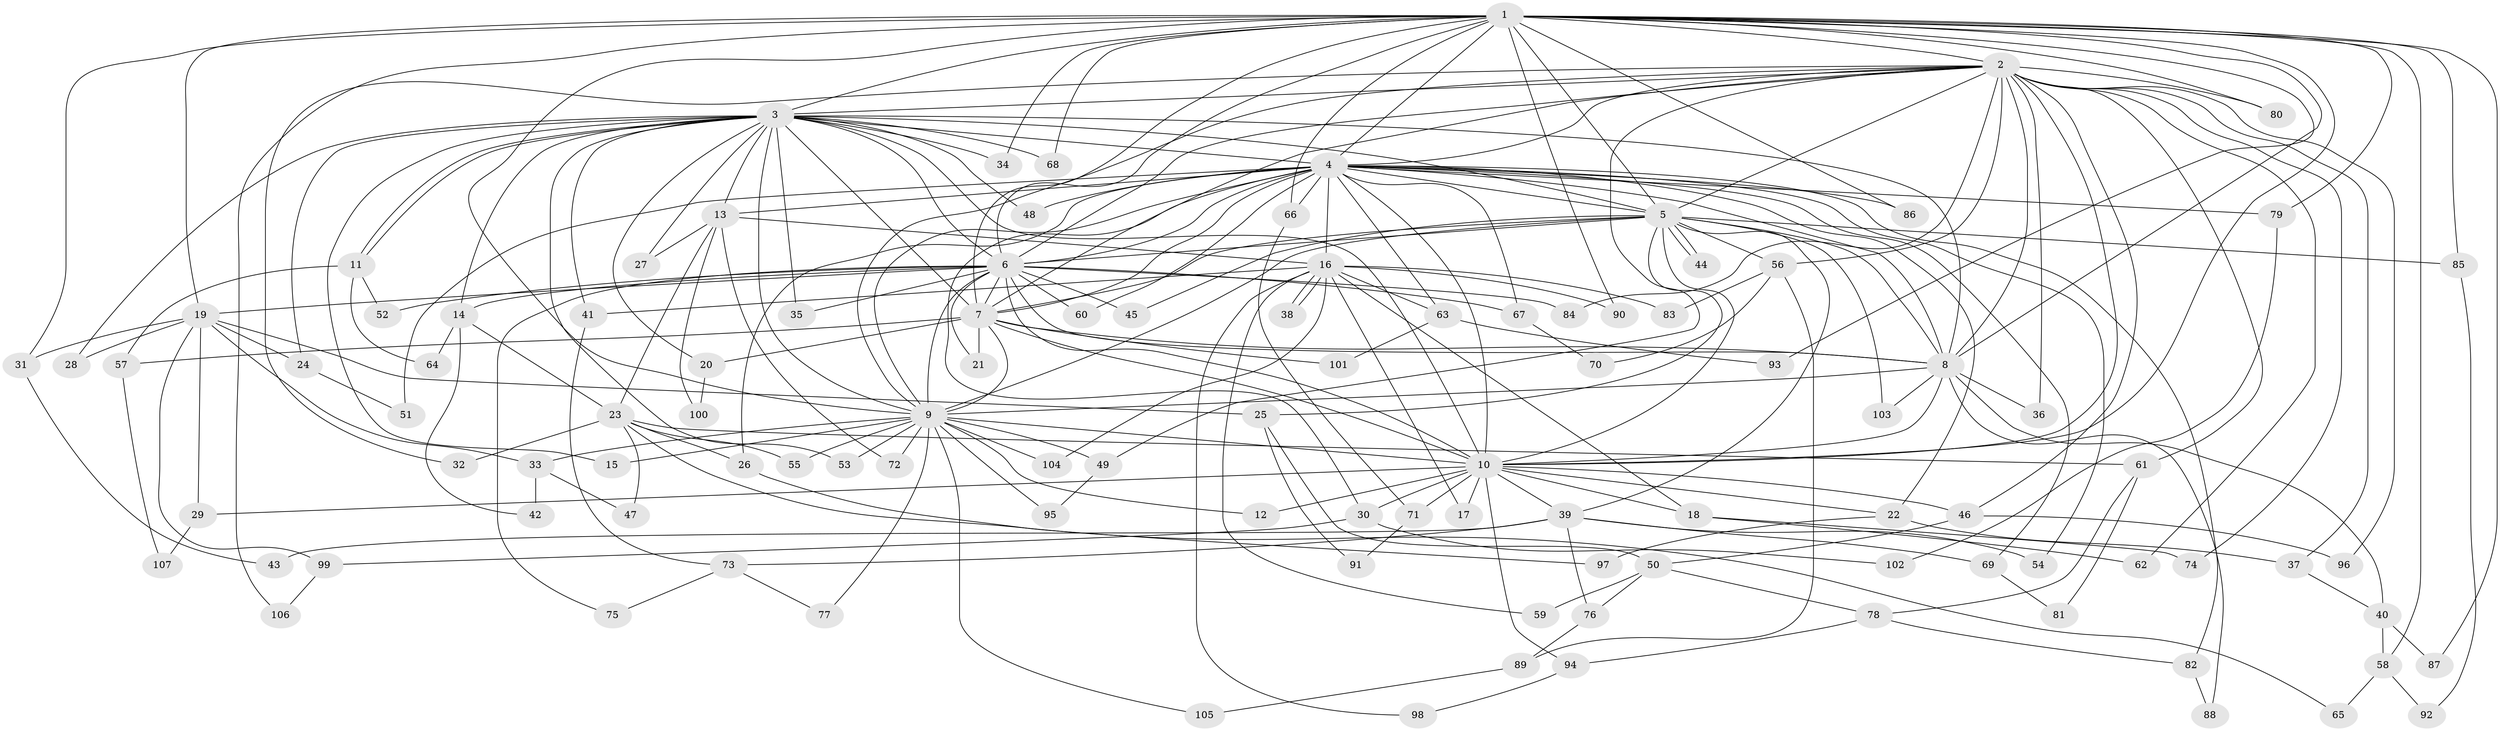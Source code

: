 // Generated by graph-tools (version 1.1) at 2025/11/02/27/25 16:11:07]
// undirected, 107 vertices, 239 edges
graph export_dot {
graph [start="1"]
  node [color=gray90,style=filled];
  1;
  2;
  3;
  4;
  5;
  6;
  7;
  8;
  9;
  10;
  11;
  12;
  13;
  14;
  15;
  16;
  17;
  18;
  19;
  20;
  21;
  22;
  23;
  24;
  25;
  26;
  27;
  28;
  29;
  30;
  31;
  32;
  33;
  34;
  35;
  36;
  37;
  38;
  39;
  40;
  41;
  42;
  43;
  44;
  45;
  46;
  47;
  48;
  49;
  50;
  51;
  52;
  53;
  54;
  55;
  56;
  57;
  58;
  59;
  60;
  61;
  62;
  63;
  64;
  65;
  66;
  67;
  68;
  69;
  70;
  71;
  72;
  73;
  74;
  75;
  76;
  77;
  78;
  79;
  80;
  81;
  82;
  83;
  84;
  85;
  86;
  87;
  88;
  89;
  90;
  91;
  92;
  93;
  94;
  95;
  96;
  97;
  98;
  99;
  100;
  101;
  102;
  103;
  104;
  105;
  106;
  107;
  1 -- 2;
  1 -- 3;
  1 -- 4;
  1 -- 5;
  1 -- 6;
  1 -- 7;
  1 -- 8;
  1 -- 9;
  1 -- 10;
  1 -- 19;
  1 -- 31;
  1 -- 34;
  1 -- 58;
  1 -- 66;
  1 -- 68;
  1 -- 79;
  1 -- 80;
  1 -- 85;
  1 -- 86;
  1 -- 87;
  1 -- 90;
  1 -- 93;
  1 -- 106;
  2 -- 3;
  2 -- 4;
  2 -- 5;
  2 -- 6;
  2 -- 7;
  2 -- 8;
  2 -- 9;
  2 -- 10;
  2 -- 32;
  2 -- 36;
  2 -- 37;
  2 -- 46;
  2 -- 49;
  2 -- 56;
  2 -- 61;
  2 -- 62;
  2 -- 74;
  2 -- 80;
  2 -- 84;
  2 -- 96;
  3 -- 4;
  3 -- 5;
  3 -- 6;
  3 -- 7;
  3 -- 8;
  3 -- 9;
  3 -- 10;
  3 -- 11;
  3 -- 11;
  3 -- 13;
  3 -- 14;
  3 -- 15;
  3 -- 20;
  3 -- 24;
  3 -- 27;
  3 -- 28;
  3 -- 34;
  3 -- 35;
  3 -- 41;
  3 -- 48;
  3 -- 53;
  3 -- 68;
  4 -- 5;
  4 -- 6;
  4 -- 7;
  4 -- 8;
  4 -- 9;
  4 -- 10;
  4 -- 13;
  4 -- 16;
  4 -- 22;
  4 -- 26;
  4 -- 30;
  4 -- 48;
  4 -- 51;
  4 -- 54;
  4 -- 60;
  4 -- 63;
  4 -- 66;
  4 -- 67;
  4 -- 69;
  4 -- 79;
  4 -- 82;
  4 -- 86;
  5 -- 6;
  5 -- 7;
  5 -- 8;
  5 -- 9;
  5 -- 10;
  5 -- 25;
  5 -- 39;
  5 -- 44;
  5 -- 44;
  5 -- 45;
  5 -- 56;
  5 -- 85;
  5 -- 103;
  6 -- 7;
  6 -- 8;
  6 -- 9;
  6 -- 10;
  6 -- 14;
  6 -- 19;
  6 -- 21;
  6 -- 35;
  6 -- 45;
  6 -- 52;
  6 -- 60;
  6 -- 67;
  6 -- 75;
  6 -- 84;
  7 -- 8;
  7 -- 9;
  7 -- 10;
  7 -- 20;
  7 -- 21;
  7 -- 57;
  7 -- 101;
  8 -- 9;
  8 -- 10;
  8 -- 36;
  8 -- 40;
  8 -- 88;
  8 -- 103;
  9 -- 10;
  9 -- 12;
  9 -- 15;
  9 -- 33;
  9 -- 49;
  9 -- 53;
  9 -- 55;
  9 -- 72;
  9 -- 77;
  9 -- 95;
  9 -- 104;
  9 -- 105;
  10 -- 12;
  10 -- 17;
  10 -- 18;
  10 -- 22;
  10 -- 29;
  10 -- 30;
  10 -- 39;
  10 -- 46;
  10 -- 71;
  10 -- 94;
  11 -- 52;
  11 -- 57;
  11 -- 64;
  13 -- 16;
  13 -- 23;
  13 -- 27;
  13 -- 72;
  13 -- 100;
  14 -- 23;
  14 -- 42;
  14 -- 64;
  16 -- 17;
  16 -- 18;
  16 -- 38;
  16 -- 38;
  16 -- 41;
  16 -- 59;
  16 -- 63;
  16 -- 83;
  16 -- 90;
  16 -- 98;
  16 -- 104;
  18 -- 62;
  18 -- 74;
  19 -- 24;
  19 -- 25;
  19 -- 28;
  19 -- 29;
  19 -- 31;
  19 -- 33;
  19 -- 99;
  20 -- 100;
  22 -- 37;
  22 -- 97;
  23 -- 26;
  23 -- 32;
  23 -- 47;
  23 -- 55;
  23 -- 61;
  23 -- 65;
  24 -- 51;
  25 -- 50;
  25 -- 91;
  26 -- 97;
  29 -- 107;
  30 -- 99;
  30 -- 102;
  31 -- 43;
  33 -- 42;
  33 -- 47;
  37 -- 40;
  39 -- 43;
  39 -- 54;
  39 -- 69;
  39 -- 73;
  39 -- 76;
  40 -- 58;
  40 -- 87;
  41 -- 73;
  46 -- 50;
  46 -- 96;
  49 -- 95;
  50 -- 59;
  50 -- 76;
  50 -- 78;
  56 -- 70;
  56 -- 83;
  56 -- 89;
  57 -- 107;
  58 -- 65;
  58 -- 92;
  61 -- 78;
  61 -- 81;
  63 -- 93;
  63 -- 101;
  66 -- 71;
  67 -- 70;
  69 -- 81;
  71 -- 91;
  73 -- 75;
  73 -- 77;
  76 -- 89;
  78 -- 82;
  78 -- 94;
  79 -- 102;
  82 -- 88;
  85 -- 92;
  89 -- 105;
  94 -- 98;
  99 -- 106;
}
